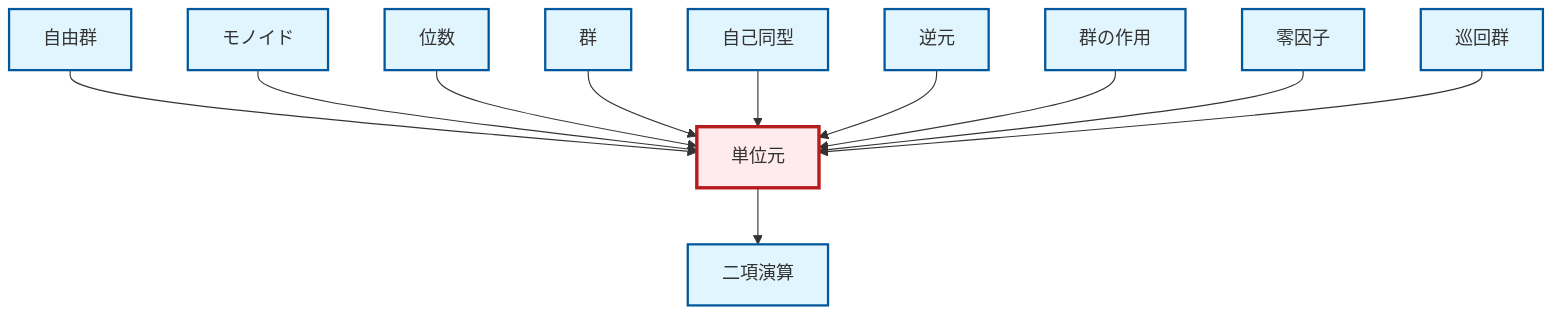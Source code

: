 graph TD
    classDef definition fill:#e1f5fe,stroke:#01579b,stroke-width:2px
    classDef theorem fill:#f3e5f5,stroke:#4a148c,stroke-width:2px
    classDef axiom fill:#fff3e0,stroke:#e65100,stroke-width:2px
    classDef example fill:#e8f5e9,stroke:#1b5e20,stroke-width:2px
    classDef current fill:#ffebee,stroke:#b71c1c,stroke-width:3px
    def-monoid["モノイド"]:::definition
    def-automorphism["自己同型"]:::definition
    def-zero-divisor["零因子"]:::definition
    def-cyclic-group["巡回群"]:::definition
    def-group["群"]:::definition
    def-identity-element["単位元"]:::definition
    def-group-action["群の作用"]:::definition
    def-binary-operation["二項演算"]:::definition
    def-order["位数"]:::definition
    def-inverse-element["逆元"]:::definition
    def-free-group["自由群"]:::definition
    def-identity-element --> def-binary-operation
    def-free-group --> def-identity-element
    def-monoid --> def-identity-element
    def-order --> def-identity-element
    def-group --> def-identity-element
    def-automorphism --> def-identity-element
    def-inverse-element --> def-identity-element
    def-group-action --> def-identity-element
    def-zero-divisor --> def-identity-element
    def-cyclic-group --> def-identity-element
    class def-identity-element current